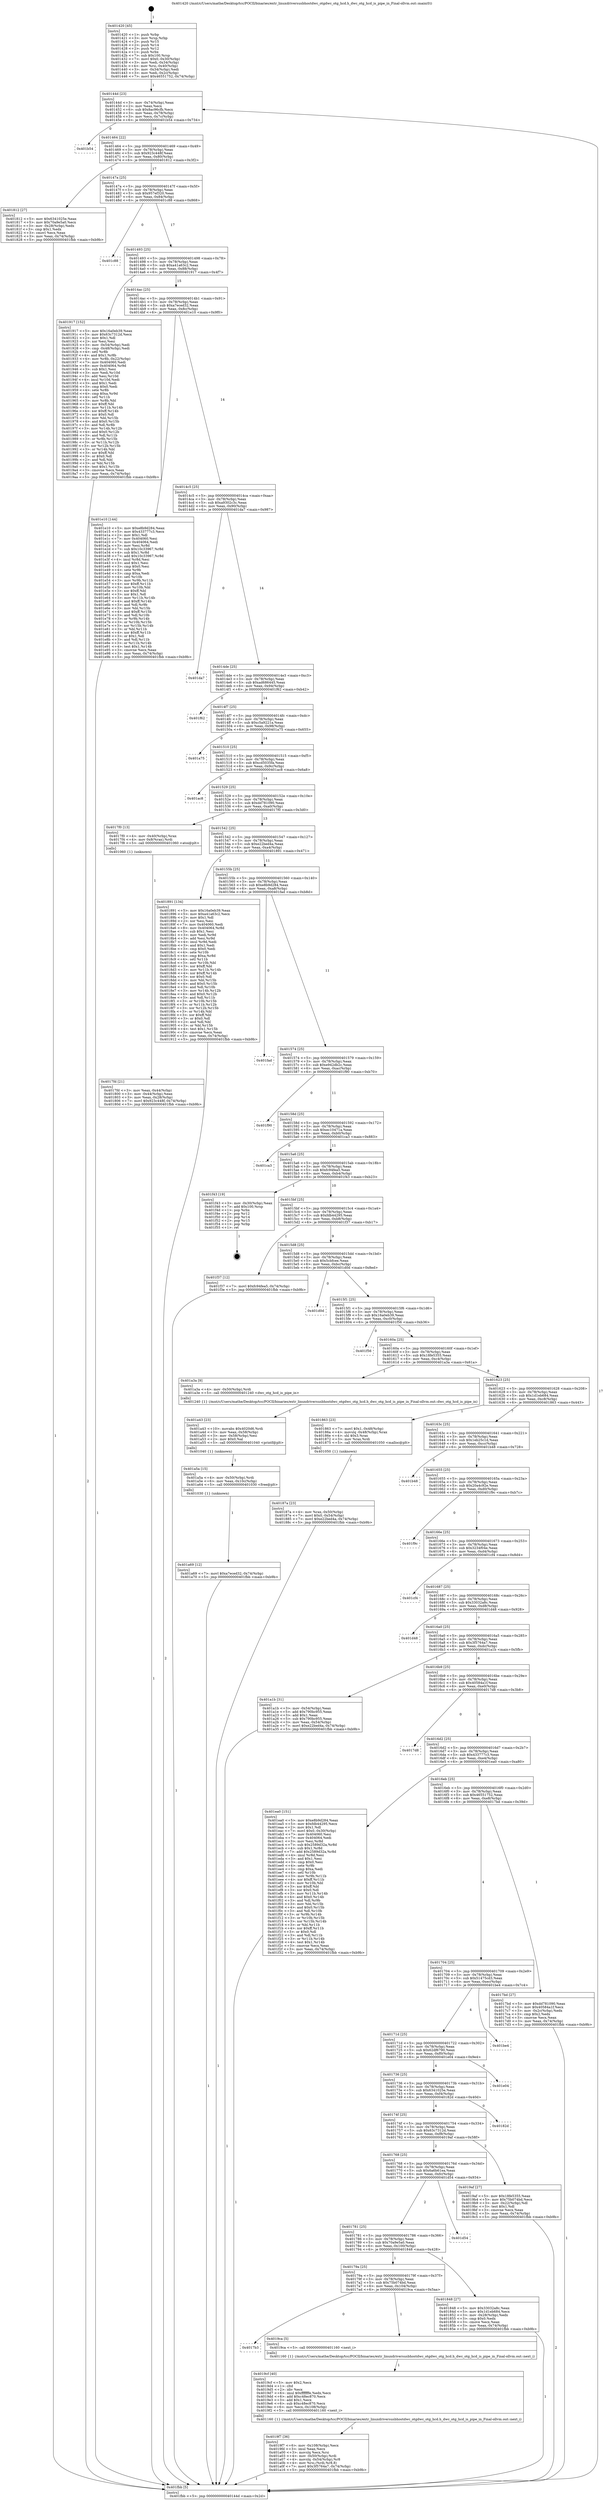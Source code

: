 digraph "0x401420" {
  label = "0x401420 (/mnt/c/Users/mathe/Desktop/tcc/POCII/binaries/extr_linuxdriversusbhostdwc_otgdwc_otg_hcd.h_dwc_otg_hcd_is_pipe_in_Final-ollvm.out::main(0))"
  labelloc = "t"
  node[shape=record]

  Entry [label="",width=0.3,height=0.3,shape=circle,fillcolor=black,style=filled]
  "0x40144d" [label="{
     0x40144d [23]\l
     | [instrs]\l
     &nbsp;&nbsp;0x40144d \<+3\>: mov -0x74(%rbp),%eax\l
     &nbsp;&nbsp;0x401450 \<+2\>: mov %eax,%ecx\l
     &nbsp;&nbsp;0x401452 \<+6\>: sub $0x8ac96cfb,%ecx\l
     &nbsp;&nbsp;0x401458 \<+3\>: mov %eax,-0x78(%rbp)\l
     &nbsp;&nbsp;0x40145b \<+3\>: mov %ecx,-0x7c(%rbp)\l
     &nbsp;&nbsp;0x40145e \<+6\>: je 0000000000401b54 \<main+0x734\>\l
  }"]
  "0x401b54" [label="{
     0x401b54\l
  }", style=dashed]
  "0x401464" [label="{
     0x401464 [22]\l
     | [instrs]\l
     &nbsp;&nbsp;0x401464 \<+5\>: jmp 0000000000401469 \<main+0x49\>\l
     &nbsp;&nbsp;0x401469 \<+3\>: mov -0x78(%rbp),%eax\l
     &nbsp;&nbsp;0x40146c \<+5\>: sub $0x923c448f,%eax\l
     &nbsp;&nbsp;0x401471 \<+3\>: mov %eax,-0x80(%rbp)\l
     &nbsp;&nbsp;0x401474 \<+6\>: je 0000000000401812 \<main+0x3f2\>\l
  }"]
  Exit [label="",width=0.3,height=0.3,shape=circle,fillcolor=black,style=filled,peripheries=2]
  "0x401812" [label="{
     0x401812 [27]\l
     | [instrs]\l
     &nbsp;&nbsp;0x401812 \<+5\>: mov $0x6341025e,%eax\l
     &nbsp;&nbsp;0x401817 \<+5\>: mov $0x70a9e5a0,%ecx\l
     &nbsp;&nbsp;0x40181c \<+3\>: mov -0x28(%rbp),%edx\l
     &nbsp;&nbsp;0x40181f \<+3\>: cmp $0x1,%edx\l
     &nbsp;&nbsp;0x401822 \<+3\>: cmovl %ecx,%eax\l
     &nbsp;&nbsp;0x401825 \<+3\>: mov %eax,-0x74(%rbp)\l
     &nbsp;&nbsp;0x401828 \<+5\>: jmp 0000000000401fbb \<main+0xb9b\>\l
  }"]
  "0x40147a" [label="{
     0x40147a [25]\l
     | [instrs]\l
     &nbsp;&nbsp;0x40147a \<+5\>: jmp 000000000040147f \<main+0x5f\>\l
     &nbsp;&nbsp;0x40147f \<+3\>: mov -0x78(%rbp),%eax\l
     &nbsp;&nbsp;0x401482 \<+5\>: sub $0x957ef320,%eax\l
     &nbsp;&nbsp;0x401487 \<+6\>: mov %eax,-0x84(%rbp)\l
     &nbsp;&nbsp;0x40148d \<+6\>: je 0000000000401c88 \<main+0x868\>\l
  }"]
  "0x401a69" [label="{
     0x401a69 [12]\l
     | [instrs]\l
     &nbsp;&nbsp;0x401a69 \<+7\>: movl $0xa7eced32,-0x74(%rbp)\l
     &nbsp;&nbsp;0x401a70 \<+5\>: jmp 0000000000401fbb \<main+0xb9b\>\l
  }"]
  "0x401c88" [label="{
     0x401c88\l
  }", style=dashed]
  "0x401493" [label="{
     0x401493 [25]\l
     | [instrs]\l
     &nbsp;&nbsp;0x401493 \<+5\>: jmp 0000000000401498 \<main+0x78\>\l
     &nbsp;&nbsp;0x401498 \<+3\>: mov -0x78(%rbp),%eax\l
     &nbsp;&nbsp;0x40149b \<+5\>: sub $0xa41a63c2,%eax\l
     &nbsp;&nbsp;0x4014a0 \<+6\>: mov %eax,-0x88(%rbp)\l
     &nbsp;&nbsp;0x4014a6 \<+6\>: je 0000000000401917 \<main+0x4f7\>\l
  }"]
  "0x401a5a" [label="{
     0x401a5a [15]\l
     | [instrs]\l
     &nbsp;&nbsp;0x401a5a \<+4\>: mov -0x50(%rbp),%rdi\l
     &nbsp;&nbsp;0x401a5e \<+6\>: mov %eax,-0x10c(%rbp)\l
     &nbsp;&nbsp;0x401a64 \<+5\>: call 0000000000401030 \<free@plt\>\l
     | [calls]\l
     &nbsp;&nbsp;0x401030 \{1\} (unknown)\l
  }"]
  "0x401917" [label="{
     0x401917 [152]\l
     | [instrs]\l
     &nbsp;&nbsp;0x401917 \<+5\>: mov $0x16a0eb39,%eax\l
     &nbsp;&nbsp;0x40191c \<+5\>: mov $0x63c7312d,%ecx\l
     &nbsp;&nbsp;0x401921 \<+2\>: mov $0x1,%dl\l
     &nbsp;&nbsp;0x401923 \<+2\>: xor %esi,%esi\l
     &nbsp;&nbsp;0x401925 \<+3\>: mov -0x54(%rbp),%edi\l
     &nbsp;&nbsp;0x401928 \<+3\>: cmp -0x48(%rbp),%edi\l
     &nbsp;&nbsp;0x40192b \<+4\>: setl %r8b\l
     &nbsp;&nbsp;0x40192f \<+4\>: and $0x1,%r8b\l
     &nbsp;&nbsp;0x401933 \<+4\>: mov %r8b,-0x22(%rbp)\l
     &nbsp;&nbsp;0x401937 \<+7\>: mov 0x404060,%edi\l
     &nbsp;&nbsp;0x40193e \<+8\>: mov 0x404064,%r9d\l
     &nbsp;&nbsp;0x401946 \<+3\>: sub $0x1,%esi\l
     &nbsp;&nbsp;0x401949 \<+3\>: mov %edi,%r10d\l
     &nbsp;&nbsp;0x40194c \<+3\>: add %esi,%r10d\l
     &nbsp;&nbsp;0x40194f \<+4\>: imul %r10d,%edi\l
     &nbsp;&nbsp;0x401953 \<+3\>: and $0x1,%edi\l
     &nbsp;&nbsp;0x401956 \<+3\>: cmp $0x0,%edi\l
     &nbsp;&nbsp;0x401959 \<+4\>: sete %r8b\l
     &nbsp;&nbsp;0x40195d \<+4\>: cmp $0xa,%r9d\l
     &nbsp;&nbsp;0x401961 \<+4\>: setl %r11b\l
     &nbsp;&nbsp;0x401965 \<+3\>: mov %r8b,%bl\l
     &nbsp;&nbsp;0x401968 \<+3\>: xor $0xff,%bl\l
     &nbsp;&nbsp;0x40196b \<+3\>: mov %r11b,%r14b\l
     &nbsp;&nbsp;0x40196e \<+4\>: xor $0xff,%r14b\l
     &nbsp;&nbsp;0x401972 \<+3\>: xor $0x0,%dl\l
     &nbsp;&nbsp;0x401975 \<+3\>: mov %bl,%r15b\l
     &nbsp;&nbsp;0x401978 \<+4\>: and $0x0,%r15b\l
     &nbsp;&nbsp;0x40197c \<+3\>: and %dl,%r8b\l
     &nbsp;&nbsp;0x40197f \<+3\>: mov %r14b,%r12b\l
     &nbsp;&nbsp;0x401982 \<+4\>: and $0x0,%r12b\l
     &nbsp;&nbsp;0x401986 \<+3\>: and %dl,%r11b\l
     &nbsp;&nbsp;0x401989 \<+3\>: or %r8b,%r15b\l
     &nbsp;&nbsp;0x40198c \<+3\>: or %r11b,%r12b\l
     &nbsp;&nbsp;0x40198f \<+3\>: xor %r12b,%r15b\l
     &nbsp;&nbsp;0x401992 \<+3\>: or %r14b,%bl\l
     &nbsp;&nbsp;0x401995 \<+3\>: xor $0xff,%bl\l
     &nbsp;&nbsp;0x401998 \<+3\>: or $0x0,%dl\l
     &nbsp;&nbsp;0x40199b \<+2\>: and %dl,%bl\l
     &nbsp;&nbsp;0x40199d \<+3\>: or %bl,%r15b\l
     &nbsp;&nbsp;0x4019a0 \<+4\>: test $0x1,%r15b\l
     &nbsp;&nbsp;0x4019a4 \<+3\>: cmovne %ecx,%eax\l
     &nbsp;&nbsp;0x4019a7 \<+3\>: mov %eax,-0x74(%rbp)\l
     &nbsp;&nbsp;0x4019aa \<+5\>: jmp 0000000000401fbb \<main+0xb9b\>\l
  }"]
  "0x4014ac" [label="{
     0x4014ac [25]\l
     | [instrs]\l
     &nbsp;&nbsp;0x4014ac \<+5\>: jmp 00000000004014b1 \<main+0x91\>\l
     &nbsp;&nbsp;0x4014b1 \<+3\>: mov -0x78(%rbp),%eax\l
     &nbsp;&nbsp;0x4014b4 \<+5\>: sub $0xa7eced32,%eax\l
     &nbsp;&nbsp;0x4014b9 \<+6\>: mov %eax,-0x8c(%rbp)\l
     &nbsp;&nbsp;0x4014bf \<+6\>: je 0000000000401e10 \<main+0x9f0\>\l
  }"]
  "0x401a43" [label="{
     0x401a43 [23]\l
     | [instrs]\l
     &nbsp;&nbsp;0x401a43 \<+10\>: movabs $0x4020d6,%rdi\l
     &nbsp;&nbsp;0x401a4d \<+3\>: mov %eax,-0x58(%rbp)\l
     &nbsp;&nbsp;0x401a50 \<+3\>: mov -0x58(%rbp),%esi\l
     &nbsp;&nbsp;0x401a53 \<+2\>: mov $0x0,%al\l
     &nbsp;&nbsp;0x401a55 \<+5\>: call 0000000000401040 \<printf@plt\>\l
     | [calls]\l
     &nbsp;&nbsp;0x401040 \{1\} (unknown)\l
  }"]
  "0x401e10" [label="{
     0x401e10 [144]\l
     | [instrs]\l
     &nbsp;&nbsp;0x401e10 \<+5\>: mov $0xe8b9d284,%eax\l
     &nbsp;&nbsp;0x401e15 \<+5\>: mov $0x433777c3,%ecx\l
     &nbsp;&nbsp;0x401e1a \<+2\>: mov $0x1,%dl\l
     &nbsp;&nbsp;0x401e1c \<+7\>: mov 0x404060,%esi\l
     &nbsp;&nbsp;0x401e23 \<+7\>: mov 0x404064,%edi\l
     &nbsp;&nbsp;0x401e2a \<+3\>: mov %esi,%r8d\l
     &nbsp;&nbsp;0x401e2d \<+7\>: sub $0x10c33967,%r8d\l
     &nbsp;&nbsp;0x401e34 \<+4\>: sub $0x1,%r8d\l
     &nbsp;&nbsp;0x401e38 \<+7\>: add $0x10c33967,%r8d\l
     &nbsp;&nbsp;0x401e3f \<+4\>: imul %r8d,%esi\l
     &nbsp;&nbsp;0x401e43 \<+3\>: and $0x1,%esi\l
     &nbsp;&nbsp;0x401e46 \<+3\>: cmp $0x0,%esi\l
     &nbsp;&nbsp;0x401e49 \<+4\>: sete %r9b\l
     &nbsp;&nbsp;0x401e4d \<+3\>: cmp $0xa,%edi\l
     &nbsp;&nbsp;0x401e50 \<+4\>: setl %r10b\l
     &nbsp;&nbsp;0x401e54 \<+3\>: mov %r9b,%r11b\l
     &nbsp;&nbsp;0x401e57 \<+4\>: xor $0xff,%r11b\l
     &nbsp;&nbsp;0x401e5b \<+3\>: mov %r10b,%bl\l
     &nbsp;&nbsp;0x401e5e \<+3\>: xor $0xff,%bl\l
     &nbsp;&nbsp;0x401e61 \<+3\>: xor $0x1,%dl\l
     &nbsp;&nbsp;0x401e64 \<+3\>: mov %r11b,%r14b\l
     &nbsp;&nbsp;0x401e67 \<+4\>: and $0xff,%r14b\l
     &nbsp;&nbsp;0x401e6b \<+3\>: and %dl,%r9b\l
     &nbsp;&nbsp;0x401e6e \<+3\>: mov %bl,%r15b\l
     &nbsp;&nbsp;0x401e71 \<+4\>: and $0xff,%r15b\l
     &nbsp;&nbsp;0x401e75 \<+3\>: and %dl,%r10b\l
     &nbsp;&nbsp;0x401e78 \<+3\>: or %r9b,%r14b\l
     &nbsp;&nbsp;0x401e7b \<+3\>: or %r10b,%r15b\l
     &nbsp;&nbsp;0x401e7e \<+3\>: xor %r15b,%r14b\l
     &nbsp;&nbsp;0x401e81 \<+3\>: or %bl,%r11b\l
     &nbsp;&nbsp;0x401e84 \<+4\>: xor $0xff,%r11b\l
     &nbsp;&nbsp;0x401e88 \<+3\>: or $0x1,%dl\l
     &nbsp;&nbsp;0x401e8b \<+3\>: and %dl,%r11b\l
     &nbsp;&nbsp;0x401e8e \<+3\>: or %r11b,%r14b\l
     &nbsp;&nbsp;0x401e91 \<+4\>: test $0x1,%r14b\l
     &nbsp;&nbsp;0x401e95 \<+3\>: cmovne %ecx,%eax\l
     &nbsp;&nbsp;0x401e98 \<+3\>: mov %eax,-0x74(%rbp)\l
     &nbsp;&nbsp;0x401e9b \<+5\>: jmp 0000000000401fbb \<main+0xb9b\>\l
  }"]
  "0x4014c5" [label="{
     0x4014c5 [25]\l
     | [instrs]\l
     &nbsp;&nbsp;0x4014c5 \<+5\>: jmp 00000000004014ca \<main+0xaa\>\l
     &nbsp;&nbsp;0x4014ca \<+3\>: mov -0x78(%rbp),%eax\l
     &nbsp;&nbsp;0x4014cd \<+5\>: sub $0xa9302c3c,%eax\l
     &nbsp;&nbsp;0x4014d2 \<+6\>: mov %eax,-0x90(%rbp)\l
     &nbsp;&nbsp;0x4014d8 \<+6\>: je 0000000000401da7 \<main+0x987\>\l
  }"]
  "0x4019f7" [label="{
     0x4019f7 [36]\l
     | [instrs]\l
     &nbsp;&nbsp;0x4019f7 \<+6\>: mov -0x108(%rbp),%ecx\l
     &nbsp;&nbsp;0x4019fd \<+3\>: imul %eax,%ecx\l
     &nbsp;&nbsp;0x401a00 \<+3\>: movslq %ecx,%rsi\l
     &nbsp;&nbsp;0x401a03 \<+4\>: mov -0x50(%rbp),%rdi\l
     &nbsp;&nbsp;0x401a07 \<+4\>: movslq -0x54(%rbp),%r8\l
     &nbsp;&nbsp;0x401a0b \<+4\>: mov %rsi,(%rdi,%r8,8)\l
     &nbsp;&nbsp;0x401a0f \<+7\>: movl $0x3f5764a7,-0x74(%rbp)\l
     &nbsp;&nbsp;0x401a16 \<+5\>: jmp 0000000000401fbb \<main+0xb9b\>\l
  }"]
  "0x401da7" [label="{
     0x401da7\l
  }", style=dashed]
  "0x4014de" [label="{
     0x4014de [25]\l
     | [instrs]\l
     &nbsp;&nbsp;0x4014de \<+5\>: jmp 00000000004014e3 \<main+0xc3\>\l
     &nbsp;&nbsp;0x4014e3 \<+3\>: mov -0x78(%rbp),%eax\l
     &nbsp;&nbsp;0x4014e6 \<+5\>: sub $0xad686445,%eax\l
     &nbsp;&nbsp;0x4014eb \<+6\>: mov %eax,-0x94(%rbp)\l
     &nbsp;&nbsp;0x4014f1 \<+6\>: je 0000000000401f62 \<main+0xb42\>\l
  }"]
  "0x4019cf" [label="{
     0x4019cf [40]\l
     | [instrs]\l
     &nbsp;&nbsp;0x4019cf \<+5\>: mov $0x2,%ecx\l
     &nbsp;&nbsp;0x4019d4 \<+1\>: cltd\l
     &nbsp;&nbsp;0x4019d5 \<+2\>: idiv %ecx\l
     &nbsp;&nbsp;0x4019d7 \<+6\>: imul $0xfffffffe,%edx,%ecx\l
     &nbsp;&nbsp;0x4019dd \<+6\>: add $0xc48ec870,%ecx\l
     &nbsp;&nbsp;0x4019e3 \<+3\>: add $0x1,%ecx\l
     &nbsp;&nbsp;0x4019e6 \<+6\>: sub $0xc48ec870,%ecx\l
     &nbsp;&nbsp;0x4019ec \<+6\>: mov %ecx,-0x108(%rbp)\l
     &nbsp;&nbsp;0x4019f2 \<+5\>: call 0000000000401160 \<next_i\>\l
     | [calls]\l
     &nbsp;&nbsp;0x401160 \{1\} (/mnt/c/Users/mathe/Desktop/tcc/POCII/binaries/extr_linuxdriversusbhostdwc_otgdwc_otg_hcd.h_dwc_otg_hcd_is_pipe_in_Final-ollvm.out::next_i)\l
  }"]
  "0x401f62" [label="{
     0x401f62\l
  }", style=dashed]
  "0x4014f7" [label="{
     0x4014f7 [25]\l
     | [instrs]\l
     &nbsp;&nbsp;0x4014f7 \<+5\>: jmp 00000000004014fc \<main+0xdc\>\l
     &nbsp;&nbsp;0x4014fc \<+3\>: mov -0x78(%rbp),%eax\l
     &nbsp;&nbsp;0x4014ff \<+5\>: sub $0xc5a9221a,%eax\l
     &nbsp;&nbsp;0x401504 \<+6\>: mov %eax,-0x98(%rbp)\l
     &nbsp;&nbsp;0x40150a \<+6\>: je 0000000000401a75 \<main+0x655\>\l
  }"]
  "0x4017b3" [label="{
     0x4017b3\l
  }", style=dashed]
  "0x401a75" [label="{
     0x401a75\l
  }", style=dashed]
  "0x401510" [label="{
     0x401510 [25]\l
     | [instrs]\l
     &nbsp;&nbsp;0x401510 \<+5\>: jmp 0000000000401515 \<main+0xf5\>\l
     &nbsp;&nbsp;0x401515 \<+3\>: mov -0x78(%rbp),%eax\l
     &nbsp;&nbsp;0x401518 \<+5\>: sub $0xcd5035fa,%eax\l
     &nbsp;&nbsp;0x40151d \<+6\>: mov %eax,-0x9c(%rbp)\l
     &nbsp;&nbsp;0x401523 \<+6\>: je 0000000000401ac8 \<main+0x6a8\>\l
  }"]
  "0x4019ca" [label="{
     0x4019ca [5]\l
     | [instrs]\l
     &nbsp;&nbsp;0x4019ca \<+5\>: call 0000000000401160 \<next_i\>\l
     | [calls]\l
     &nbsp;&nbsp;0x401160 \{1\} (/mnt/c/Users/mathe/Desktop/tcc/POCII/binaries/extr_linuxdriversusbhostdwc_otgdwc_otg_hcd.h_dwc_otg_hcd_is_pipe_in_Final-ollvm.out::next_i)\l
  }"]
  "0x401ac8" [label="{
     0x401ac8\l
  }", style=dashed]
  "0x401529" [label="{
     0x401529 [25]\l
     | [instrs]\l
     &nbsp;&nbsp;0x401529 \<+5\>: jmp 000000000040152e \<main+0x10e\>\l
     &nbsp;&nbsp;0x40152e \<+3\>: mov -0x78(%rbp),%eax\l
     &nbsp;&nbsp;0x401531 \<+5\>: sub $0xdd781090,%eax\l
     &nbsp;&nbsp;0x401536 \<+6\>: mov %eax,-0xa0(%rbp)\l
     &nbsp;&nbsp;0x40153c \<+6\>: je 00000000004017f0 \<main+0x3d0\>\l
  }"]
  "0x40187a" [label="{
     0x40187a [23]\l
     | [instrs]\l
     &nbsp;&nbsp;0x40187a \<+4\>: mov %rax,-0x50(%rbp)\l
     &nbsp;&nbsp;0x40187e \<+7\>: movl $0x0,-0x54(%rbp)\l
     &nbsp;&nbsp;0x401885 \<+7\>: movl $0xe22bed4a,-0x74(%rbp)\l
     &nbsp;&nbsp;0x40188c \<+5\>: jmp 0000000000401fbb \<main+0xb9b\>\l
  }"]
  "0x4017f0" [label="{
     0x4017f0 [13]\l
     | [instrs]\l
     &nbsp;&nbsp;0x4017f0 \<+4\>: mov -0x40(%rbp),%rax\l
     &nbsp;&nbsp;0x4017f4 \<+4\>: mov 0x8(%rax),%rdi\l
     &nbsp;&nbsp;0x4017f8 \<+5\>: call 0000000000401060 \<atoi@plt\>\l
     | [calls]\l
     &nbsp;&nbsp;0x401060 \{1\} (unknown)\l
  }"]
  "0x401542" [label="{
     0x401542 [25]\l
     | [instrs]\l
     &nbsp;&nbsp;0x401542 \<+5\>: jmp 0000000000401547 \<main+0x127\>\l
     &nbsp;&nbsp;0x401547 \<+3\>: mov -0x78(%rbp),%eax\l
     &nbsp;&nbsp;0x40154a \<+5\>: sub $0xe22bed4a,%eax\l
     &nbsp;&nbsp;0x40154f \<+6\>: mov %eax,-0xa4(%rbp)\l
     &nbsp;&nbsp;0x401555 \<+6\>: je 0000000000401891 \<main+0x471\>\l
  }"]
  "0x40179a" [label="{
     0x40179a [25]\l
     | [instrs]\l
     &nbsp;&nbsp;0x40179a \<+5\>: jmp 000000000040179f \<main+0x37f\>\l
     &nbsp;&nbsp;0x40179f \<+3\>: mov -0x78(%rbp),%eax\l
     &nbsp;&nbsp;0x4017a2 \<+5\>: sub $0x75b074bd,%eax\l
     &nbsp;&nbsp;0x4017a7 \<+6\>: mov %eax,-0x104(%rbp)\l
     &nbsp;&nbsp;0x4017ad \<+6\>: je 00000000004019ca \<main+0x5aa\>\l
  }"]
  "0x401891" [label="{
     0x401891 [134]\l
     | [instrs]\l
     &nbsp;&nbsp;0x401891 \<+5\>: mov $0x16a0eb39,%eax\l
     &nbsp;&nbsp;0x401896 \<+5\>: mov $0xa41a63c2,%ecx\l
     &nbsp;&nbsp;0x40189b \<+2\>: mov $0x1,%dl\l
     &nbsp;&nbsp;0x40189d \<+2\>: xor %esi,%esi\l
     &nbsp;&nbsp;0x40189f \<+7\>: mov 0x404060,%edi\l
     &nbsp;&nbsp;0x4018a6 \<+8\>: mov 0x404064,%r8d\l
     &nbsp;&nbsp;0x4018ae \<+3\>: sub $0x1,%esi\l
     &nbsp;&nbsp;0x4018b1 \<+3\>: mov %edi,%r9d\l
     &nbsp;&nbsp;0x4018b4 \<+3\>: add %esi,%r9d\l
     &nbsp;&nbsp;0x4018b7 \<+4\>: imul %r9d,%edi\l
     &nbsp;&nbsp;0x4018bb \<+3\>: and $0x1,%edi\l
     &nbsp;&nbsp;0x4018be \<+3\>: cmp $0x0,%edi\l
     &nbsp;&nbsp;0x4018c1 \<+4\>: sete %r10b\l
     &nbsp;&nbsp;0x4018c5 \<+4\>: cmp $0xa,%r8d\l
     &nbsp;&nbsp;0x4018c9 \<+4\>: setl %r11b\l
     &nbsp;&nbsp;0x4018cd \<+3\>: mov %r10b,%bl\l
     &nbsp;&nbsp;0x4018d0 \<+3\>: xor $0xff,%bl\l
     &nbsp;&nbsp;0x4018d3 \<+3\>: mov %r11b,%r14b\l
     &nbsp;&nbsp;0x4018d6 \<+4\>: xor $0xff,%r14b\l
     &nbsp;&nbsp;0x4018da \<+3\>: xor $0x0,%dl\l
     &nbsp;&nbsp;0x4018dd \<+3\>: mov %bl,%r15b\l
     &nbsp;&nbsp;0x4018e0 \<+4\>: and $0x0,%r15b\l
     &nbsp;&nbsp;0x4018e4 \<+3\>: and %dl,%r10b\l
     &nbsp;&nbsp;0x4018e7 \<+3\>: mov %r14b,%r12b\l
     &nbsp;&nbsp;0x4018ea \<+4\>: and $0x0,%r12b\l
     &nbsp;&nbsp;0x4018ee \<+3\>: and %dl,%r11b\l
     &nbsp;&nbsp;0x4018f1 \<+3\>: or %r10b,%r15b\l
     &nbsp;&nbsp;0x4018f4 \<+3\>: or %r11b,%r12b\l
     &nbsp;&nbsp;0x4018f7 \<+3\>: xor %r12b,%r15b\l
     &nbsp;&nbsp;0x4018fa \<+3\>: or %r14b,%bl\l
     &nbsp;&nbsp;0x4018fd \<+3\>: xor $0xff,%bl\l
     &nbsp;&nbsp;0x401900 \<+3\>: or $0x0,%dl\l
     &nbsp;&nbsp;0x401903 \<+2\>: and %dl,%bl\l
     &nbsp;&nbsp;0x401905 \<+3\>: or %bl,%r15b\l
     &nbsp;&nbsp;0x401908 \<+4\>: test $0x1,%r15b\l
     &nbsp;&nbsp;0x40190c \<+3\>: cmovne %ecx,%eax\l
     &nbsp;&nbsp;0x40190f \<+3\>: mov %eax,-0x74(%rbp)\l
     &nbsp;&nbsp;0x401912 \<+5\>: jmp 0000000000401fbb \<main+0xb9b\>\l
  }"]
  "0x40155b" [label="{
     0x40155b [25]\l
     | [instrs]\l
     &nbsp;&nbsp;0x40155b \<+5\>: jmp 0000000000401560 \<main+0x140\>\l
     &nbsp;&nbsp;0x401560 \<+3\>: mov -0x78(%rbp),%eax\l
     &nbsp;&nbsp;0x401563 \<+5\>: sub $0xe8b9d284,%eax\l
     &nbsp;&nbsp;0x401568 \<+6\>: mov %eax,-0xa8(%rbp)\l
     &nbsp;&nbsp;0x40156e \<+6\>: je 0000000000401fad \<main+0xb8d\>\l
  }"]
  "0x401848" [label="{
     0x401848 [27]\l
     | [instrs]\l
     &nbsp;&nbsp;0x401848 \<+5\>: mov $0x33032a8c,%eax\l
     &nbsp;&nbsp;0x40184d \<+5\>: mov $0x1d1eb684,%ecx\l
     &nbsp;&nbsp;0x401852 \<+3\>: mov -0x28(%rbp),%edx\l
     &nbsp;&nbsp;0x401855 \<+3\>: cmp $0x0,%edx\l
     &nbsp;&nbsp;0x401858 \<+3\>: cmove %ecx,%eax\l
     &nbsp;&nbsp;0x40185b \<+3\>: mov %eax,-0x74(%rbp)\l
     &nbsp;&nbsp;0x40185e \<+5\>: jmp 0000000000401fbb \<main+0xb9b\>\l
  }"]
  "0x401fad" [label="{
     0x401fad\l
  }", style=dashed]
  "0x401574" [label="{
     0x401574 [25]\l
     | [instrs]\l
     &nbsp;&nbsp;0x401574 \<+5\>: jmp 0000000000401579 \<main+0x159\>\l
     &nbsp;&nbsp;0x401579 \<+3\>: mov -0x78(%rbp),%eax\l
     &nbsp;&nbsp;0x40157c \<+5\>: sub $0xe942db2c,%eax\l
     &nbsp;&nbsp;0x401581 \<+6\>: mov %eax,-0xac(%rbp)\l
     &nbsp;&nbsp;0x401587 \<+6\>: je 0000000000401f90 \<main+0xb70\>\l
  }"]
  "0x401781" [label="{
     0x401781 [25]\l
     | [instrs]\l
     &nbsp;&nbsp;0x401781 \<+5\>: jmp 0000000000401786 \<main+0x366\>\l
     &nbsp;&nbsp;0x401786 \<+3\>: mov -0x78(%rbp),%eax\l
     &nbsp;&nbsp;0x401789 \<+5\>: sub $0x70a9e5a0,%eax\l
     &nbsp;&nbsp;0x40178e \<+6\>: mov %eax,-0x100(%rbp)\l
     &nbsp;&nbsp;0x401794 \<+6\>: je 0000000000401848 \<main+0x428\>\l
  }"]
  "0x401f90" [label="{
     0x401f90\l
  }", style=dashed]
  "0x40158d" [label="{
     0x40158d [25]\l
     | [instrs]\l
     &nbsp;&nbsp;0x40158d \<+5\>: jmp 0000000000401592 \<main+0x172\>\l
     &nbsp;&nbsp;0x401592 \<+3\>: mov -0x78(%rbp),%eax\l
     &nbsp;&nbsp;0x401595 \<+5\>: sub $0xec10471a,%eax\l
     &nbsp;&nbsp;0x40159a \<+6\>: mov %eax,-0xb0(%rbp)\l
     &nbsp;&nbsp;0x4015a0 \<+6\>: je 0000000000401ca3 \<main+0x883\>\l
  }"]
  "0x401d54" [label="{
     0x401d54\l
  }", style=dashed]
  "0x401ca3" [label="{
     0x401ca3\l
  }", style=dashed]
  "0x4015a6" [label="{
     0x4015a6 [25]\l
     | [instrs]\l
     &nbsp;&nbsp;0x4015a6 \<+5\>: jmp 00000000004015ab \<main+0x18b\>\l
     &nbsp;&nbsp;0x4015ab \<+3\>: mov -0x78(%rbp),%eax\l
     &nbsp;&nbsp;0x4015ae \<+5\>: sub $0xfc94fea5,%eax\l
     &nbsp;&nbsp;0x4015b3 \<+6\>: mov %eax,-0xb4(%rbp)\l
     &nbsp;&nbsp;0x4015b9 \<+6\>: je 0000000000401f43 \<main+0xb23\>\l
  }"]
  "0x401768" [label="{
     0x401768 [25]\l
     | [instrs]\l
     &nbsp;&nbsp;0x401768 \<+5\>: jmp 000000000040176d \<main+0x34d\>\l
     &nbsp;&nbsp;0x40176d \<+3\>: mov -0x78(%rbp),%eax\l
     &nbsp;&nbsp;0x401770 \<+5\>: sub $0x6a6b61ea,%eax\l
     &nbsp;&nbsp;0x401775 \<+6\>: mov %eax,-0xfc(%rbp)\l
     &nbsp;&nbsp;0x40177b \<+6\>: je 0000000000401d54 \<main+0x934\>\l
  }"]
  "0x401f43" [label="{
     0x401f43 [19]\l
     | [instrs]\l
     &nbsp;&nbsp;0x401f43 \<+3\>: mov -0x30(%rbp),%eax\l
     &nbsp;&nbsp;0x401f46 \<+7\>: add $0x100,%rsp\l
     &nbsp;&nbsp;0x401f4d \<+1\>: pop %rbx\l
     &nbsp;&nbsp;0x401f4e \<+2\>: pop %r12\l
     &nbsp;&nbsp;0x401f50 \<+2\>: pop %r14\l
     &nbsp;&nbsp;0x401f52 \<+2\>: pop %r15\l
     &nbsp;&nbsp;0x401f54 \<+1\>: pop %rbp\l
     &nbsp;&nbsp;0x401f55 \<+1\>: ret\l
  }"]
  "0x4015bf" [label="{
     0x4015bf [25]\l
     | [instrs]\l
     &nbsp;&nbsp;0x4015bf \<+5\>: jmp 00000000004015c4 \<main+0x1a4\>\l
     &nbsp;&nbsp;0x4015c4 \<+3\>: mov -0x78(%rbp),%eax\l
     &nbsp;&nbsp;0x4015c7 \<+5\>: sub $0xfdb44295,%eax\l
     &nbsp;&nbsp;0x4015cc \<+6\>: mov %eax,-0xb8(%rbp)\l
     &nbsp;&nbsp;0x4015d2 \<+6\>: je 0000000000401f37 \<main+0xb17\>\l
  }"]
  "0x4019af" [label="{
     0x4019af [27]\l
     | [instrs]\l
     &nbsp;&nbsp;0x4019af \<+5\>: mov $0x18fe5355,%eax\l
     &nbsp;&nbsp;0x4019b4 \<+5\>: mov $0x75b074bd,%ecx\l
     &nbsp;&nbsp;0x4019b9 \<+3\>: mov -0x22(%rbp),%dl\l
     &nbsp;&nbsp;0x4019bc \<+3\>: test $0x1,%dl\l
     &nbsp;&nbsp;0x4019bf \<+3\>: cmovne %ecx,%eax\l
     &nbsp;&nbsp;0x4019c2 \<+3\>: mov %eax,-0x74(%rbp)\l
     &nbsp;&nbsp;0x4019c5 \<+5\>: jmp 0000000000401fbb \<main+0xb9b\>\l
  }"]
  "0x401f37" [label="{
     0x401f37 [12]\l
     | [instrs]\l
     &nbsp;&nbsp;0x401f37 \<+7\>: movl $0xfc94fea5,-0x74(%rbp)\l
     &nbsp;&nbsp;0x401f3e \<+5\>: jmp 0000000000401fbb \<main+0xb9b\>\l
  }"]
  "0x4015d8" [label="{
     0x4015d8 [25]\l
     | [instrs]\l
     &nbsp;&nbsp;0x4015d8 \<+5\>: jmp 00000000004015dd \<main+0x1bd\>\l
     &nbsp;&nbsp;0x4015dd \<+3\>: mov -0x78(%rbp),%eax\l
     &nbsp;&nbsp;0x4015e0 \<+5\>: sub $0x5cbfcee,%eax\l
     &nbsp;&nbsp;0x4015e5 \<+6\>: mov %eax,-0xbc(%rbp)\l
     &nbsp;&nbsp;0x4015eb \<+6\>: je 0000000000401d0d \<main+0x8ed\>\l
  }"]
  "0x40174f" [label="{
     0x40174f [25]\l
     | [instrs]\l
     &nbsp;&nbsp;0x40174f \<+5\>: jmp 0000000000401754 \<main+0x334\>\l
     &nbsp;&nbsp;0x401754 \<+3\>: mov -0x78(%rbp),%eax\l
     &nbsp;&nbsp;0x401757 \<+5\>: sub $0x63c7312d,%eax\l
     &nbsp;&nbsp;0x40175c \<+6\>: mov %eax,-0xf8(%rbp)\l
     &nbsp;&nbsp;0x401762 \<+6\>: je 00000000004019af \<main+0x58f\>\l
  }"]
  "0x401d0d" [label="{
     0x401d0d\l
  }", style=dashed]
  "0x4015f1" [label="{
     0x4015f1 [25]\l
     | [instrs]\l
     &nbsp;&nbsp;0x4015f1 \<+5\>: jmp 00000000004015f6 \<main+0x1d6\>\l
     &nbsp;&nbsp;0x4015f6 \<+3\>: mov -0x78(%rbp),%eax\l
     &nbsp;&nbsp;0x4015f9 \<+5\>: sub $0x16a0eb39,%eax\l
     &nbsp;&nbsp;0x4015fe \<+6\>: mov %eax,-0xc0(%rbp)\l
     &nbsp;&nbsp;0x401604 \<+6\>: je 0000000000401f56 \<main+0xb36\>\l
  }"]
  "0x40182d" [label="{
     0x40182d\l
  }", style=dashed]
  "0x401f56" [label="{
     0x401f56\l
  }", style=dashed]
  "0x40160a" [label="{
     0x40160a [25]\l
     | [instrs]\l
     &nbsp;&nbsp;0x40160a \<+5\>: jmp 000000000040160f \<main+0x1ef\>\l
     &nbsp;&nbsp;0x40160f \<+3\>: mov -0x78(%rbp),%eax\l
     &nbsp;&nbsp;0x401612 \<+5\>: sub $0x18fe5355,%eax\l
     &nbsp;&nbsp;0x401617 \<+6\>: mov %eax,-0xc4(%rbp)\l
     &nbsp;&nbsp;0x40161d \<+6\>: je 0000000000401a3a \<main+0x61a\>\l
  }"]
  "0x401736" [label="{
     0x401736 [25]\l
     | [instrs]\l
     &nbsp;&nbsp;0x401736 \<+5\>: jmp 000000000040173b \<main+0x31b\>\l
     &nbsp;&nbsp;0x40173b \<+3\>: mov -0x78(%rbp),%eax\l
     &nbsp;&nbsp;0x40173e \<+5\>: sub $0x6341025e,%eax\l
     &nbsp;&nbsp;0x401743 \<+6\>: mov %eax,-0xf4(%rbp)\l
     &nbsp;&nbsp;0x401749 \<+6\>: je 000000000040182d \<main+0x40d\>\l
  }"]
  "0x401a3a" [label="{
     0x401a3a [9]\l
     | [instrs]\l
     &nbsp;&nbsp;0x401a3a \<+4\>: mov -0x50(%rbp),%rdi\l
     &nbsp;&nbsp;0x401a3e \<+5\>: call 0000000000401240 \<dwc_otg_hcd_is_pipe_in\>\l
     | [calls]\l
     &nbsp;&nbsp;0x401240 \{1\} (/mnt/c/Users/mathe/Desktop/tcc/POCII/binaries/extr_linuxdriversusbhostdwc_otgdwc_otg_hcd.h_dwc_otg_hcd_is_pipe_in_Final-ollvm.out::dwc_otg_hcd_is_pipe_in)\l
  }"]
  "0x401623" [label="{
     0x401623 [25]\l
     | [instrs]\l
     &nbsp;&nbsp;0x401623 \<+5\>: jmp 0000000000401628 \<main+0x208\>\l
     &nbsp;&nbsp;0x401628 \<+3\>: mov -0x78(%rbp),%eax\l
     &nbsp;&nbsp;0x40162b \<+5\>: sub $0x1d1eb684,%eax\l
     &nbsp;&nbsp;0x401630 \<+6\>: mov %eax,-0xc8(%rbp)\l
     &nbsp;&nbsp;0x401636 \<+6\>: je 0000000000401863 \<main+0x443\>\l
  }"]
  "0x401e04" [label="{
     0x401e04\l
  }", style=dashed]
  "0x401863" [label="{
     0x401863 [23]\l
     | [instrs]\l
     &nbsp;&nbsp;0x401863 \<+7\>: movl $0x1,-0x48(%rbp)\l
     &nbsp;&nbsp;0x40186a \<+4\>: movslq -0x48(%rbp),%rax\l
     &nbsp;&nbsp;0x40186e \<+4\>: shl $0x3,%rax\l
     &nbsp;&nbsp;0x401872 \<+3\>: mov %rax,%rdi\l
     &nbsp;&nbsp;0x401875 \<+5\>: call 0000000000401050 \<malloc@plt\>\l
     | [calls]\l
     &nbsp;&nbsp;0x401050 \{1\} (unknown)\l
  }"]
  "0x40163c" [label="{
     0x40163c [25]\l
     | [instrs]\l
     &nbsp;&nbsp;0x40163c \<+5\>: jmp 0000000000401641 \<main+0x221\>\l
     &nbsp;&nbsp;0x401641 \<+3\>: mov -0x78(%rbp),%eax\l
     &nbsp;&nbsp;0x401644 \<+5\>: sub $0x1eb25c1d,%eax\l
     &nbsp;&nbsp;0x401649 \<+6\>: mov %eax,-0xcc(%rbp)\l
     &nbsp;&nbsp;0x40164f \<+6\>: je 0000000000401b48 \<main+0x728\>\l
  }"]
  "0x40171d" [label="{
     0x40171d [25]\l
     | [instrs]\l
     &nbsp;&nbsp;0x40171d \<+5\>: jmp 0000000000401722 \<main+0x302\>\l
     &nbsp;&nbsp;0x401722 \<+3\>: mov -0x78(%rbp),%eax\l
     &nbsp;&nbsp;0x401725 \<+5\>: sub $0x62df6790,%eax\l
     &nbsp;&nbsp;0x40172a \<+6\>: mov %eax,-0xf0(%rbp)\l
     &nbsp;&nbsp;0x401730 \<+6\>: je 0000000000401e04 \<main+0x9e4\>\l
  }"]
  "0x401b48" [label="{
     0x401b48\l
  }", style=dashed]
  "0x401655" [label="{
     0x401655 [25]\l
     | [instrs]\l
     &nbsp;&nbsp;0x401655 \<+5\>: jmp 000000000040165a \<main+0x23a\>\l
     &nbsp;&nbsp;0x40165a \<+3\>: mov -0x78(%rbp),%eax\l
     &nbsp;&nbsp;0x40165d \<+5\>: sub $0x20a4c92e,%eax\l
     &nbsp;&nbsp;0x401662 \<+6\>: mov %eax,-0xd0(%rbp)\l
     &nbsp;&nbsp;0x401668 \<+6\>: je 0000000000401f9c \<main+0xb7c\>\l
  }"]
  "0x401be4" [label="{
     0x401be4\l
  }", style=dashed]
  "0x401f9c" [label="{
     0x401f9c\l
  }", style=dashed]
  "0x40166e" [label="{
     0x40166e [25]\l
     | [instrs]\l
     &nbsp;&nbsp;0x40166e \<+5\>: jmp 0000000000401673 \<main+0x253\>\l
     &nbsp;&nbsp;0x401673 \<+3\>: mov -0x78(%rbp),%eax\l
     &nbsp;&nbsp;0x401676 \<+5\>: sub $0x3234f04e,%eax\l
     &nbsp;&nbsp;0x40167b \<+6\>: mov %eax,-0xd4(%rbp)\l
     &nbsp;&nbsp;0x401681 \<+6\>: je 0000000000401cf4 \<main+0x8d4\>\l
  }"]
  "0x4017fd" [label="{
     0x4017fd [21]\l
     | [instrs]\l
     &nbsp;&nbsp;0x4017fd \<+3\>: mov %eax,-0x44(%rbp)\l
     &nbsp;&nbsp;0x401800 \<+3\>: mov -0x44(%rbp),%eax\l
     &nbsp;&nbsp;0x401803 \<+3\>: mov %eax,-0x28(%rbp)\l
     &nbsp;&nbsp;0x401806 \<+7\>: movl $0x923c448f,-0x74(%rbp)\l
     &nbsp;&nbsp;0x40180d \<+5\>: jmp 0000000000401fbb \<main+0xb9b\>\l
  }"]
  "0x401cf4" [label="{
     0x401cf4\l
  }", style=dashed]
  "0x401687" [label="{
     0x401687 [25]\l
     | [instrs]\l
     &nbsp;&nbsp;0x401687 \<+5\>: jmp 000000000040168c \<main+0x26c\>\l
     &nbsp;&nbsp;0x40168c \<+3\>: mov -0x78(%rbp),%eax\l
     &nbsp;&nbsp;0x40168f \<+5\>: sub $0x33032a8c,%eax\l
     &nbsp;&nbsp;0x401694 \<+6\>: mov %eax,-0xd8(%rbp)\l
     &nbsp;&nbsp;0x40169a \<+6\>: je 0000000000401d48 \<main+0x928\>\l
  }"]
  "0x401420" [label="{
     0x401420 [45]\l
     | [instrs]\l
     &nbsp;&nbsp;0x401420 \<+1\>: push %rbp\l
     &nbsp;&nbsp;0x401421 \<+3\>: mov %rsp,%rbp\l
     &nbsp;&nbsp;0x401424 \<+2\>: push %r15\l
     &nbsp;&nbsp;0x401426 \<+2\>: push %r14\l
     &nbsp;&nbsp;0x401428 \<+2\>: push %r12\l
     &nbsp;&nbsp;0x40142a \<+1\>: push %rbx\l
     &nbsp;&nbsp;0x40142b \<+7\>: sub $0x100,%rsp\l
     &nbsp;&nbsp;0x401432 \<+7\>: movl $0x0,-0x30(%rbp)\l
     &nbsp;&nbsp;0x401439 \<+3\>: mov %edi,-0x34(%rbp)\l
     &nbsp;&nbsp;0x40143c \<+4\>: mov %rsi,-0x40(%rbp)\l
     &nbsp;&nbsp;0x401440 \<+3\>: mov -0x34(%rbp),%edi\l
     &nbsp;&nbsp;0x401443 \<+3\>: mov %edi,-0x2c(%rbp)\l
     &nbsp;&nbsp;0x401446 \<+7\>: movl $0x46551752,-0x74(%rbp)\l
  }"]
  "0x401d48" [label="{
     0x401d48\l
  }", style=dashed]
  "0x4016a0" [label="{
     0x4016a0 [25]\l
     | [instrs]\l
     &nbsp;&nbsp;0x4016a0 \<+5\>: jmp 00000000004016a5 \<main+0x285\>\l
     &nbsp;&nbsp;0x4016a5 \<+3\>: mov -0x78(%rbp),%eax\l
     &nbsp;&nbsp;0x4016a8 \<+5\>: sub $0x3f5764a7,%eax\l
     &nbsp;&nbsp;0x4016ad \<+6\>: mov %eax,-0xdc(%rbp)\l
     &nbsp;&nbsp;0x4016b3 \<+6\>: je 0000000000401a1b \<main+0x5fb\>\l
  }"]
  "0x401fbb" [label="{
     0x401fbb [5]\l
     | [instrs]\l
     &nbsp;&nbsp;0x401fbb \<+5\>: jmp 000000000040144d \<main+0x2d\>\l
  }"]
  "0x401a1b" [label="{
     0x401a1b [31]\l
     | [instrs]\l
     &nbsp;&nbsp;0x401a1b \<+3\>: mov -0x54(%rbp),%eax\l
     &nbsp;&nbsp;0x401a1e \<+5\>: add $0x790bc955,%eax\l
     &nbsp;&nbsp;0x401a23 \<+3\>: add $0x1,%eax\l
     &nbsp;&nbsp;0x401a26 \<+5\>: sub $0x790bc955,%eax\l
     &nbsp;&nbsp;0x401a2b \<+3\>: mov %eax,-0x54(%rbp)\l
     &nbsp;&nbsp;0x401a2e \<+7\>: movl $0xe22bed4a,-0x74(%rbp)\l
     &nbsp;&nbsp;0x401a35 \<+5\>: jmp 0000000000401fbb \<main+0xb9b\>\l
  }"]
  "0x4016b9" [label="{
     0x4016b9 [25]\l
     | [instrs]\l
     &nbsp;&nbsp;0x4016b9 \<+5\>: jmp 00000000004016be \<main+0x29e\>\l
     &nbsp;&nbsp;0x4016be \<+3\>: mov -0x78(%rbp),%eax\l
     &nbsp;&nbsp;0x4016c1 \<+5\>: sub $0x40584a1f,%eax\l
     &nbsp;&nbsp;0x4016c6 \<+6\>: mov %eax,-0xe0(%rbp)\l
     &nbsp;&nbsp;0x4016cc \<+6\>: je 00000000004017d8 \<main+0x3b8\>\l
  }"]
  "0x401704" [label="{
     0x401704 [25]\l
     | [instrs]\l
     &nbsp;&nbsp;0x401704 \<+5\>: jmp 0000000000401709 \<main+0x2e9\>\l
     &nbsp;&nbsp;0x401709 \<+3\>: mov -0x78(%rbp),%eax\l
     &nbsp;&nbsp;0x40170c \<+5\>: sub $0x51475cd3,%eax\l
     &nbsp;&nbsp;0x401711 \<+6\>: mov %eax,-0xec(%rbp)\l
     &nbsp;&nbsp;0x401717 \<+6\>: je 0000000000401be4 \<main+0x7c4\>\l
  }"]
  "0x4017d8" [label="{
     0x4017d8\l
  }", style=dashed]
  "0x4016d2" [label="{
     0x4016d2 [25]\l
     | [instrs]\l
     &nbsp;&nbsp;0x4016d2 \<+5\>: jmp 00000000004016d7 \<main+0x2b7\>\l
     &nbsp;&nbsp;0x4016d7 \<+3\>: mov -0x78(%rbp),%eax\l
     &nbsp;&nbsp;0x4016da \<+5\>: sub $0x433777c3,%eax\l
     &nbsp;&nbsp;0x4016df \<+6\>: mov %eax,-0xe4(%rbp)\l
     &nbsp;&nbsp;0x4016e5 \<+6\>: je 0000000000401ea0 \<main+0xa80\>\l
  }"]
  "0x4017bd" [label="{
     0x4017bd [27]\l
     | [instrs]\l
     &nbsp;&nbsp;0x4017bd \<+5\>: mov $0xdd781090,%eax\l
     &nbsp;&nbsp;0x4017c2 \<+5\>: mov $0x40584a1f,%ecx\l
     &nbsp;&nbsp;0x4017c7 \<+3\>: mov -0x2c(%rbp),%edx\l
     &nbsp;&nbsp;0x4017ca \<+3\>: cmp $0x2,%edx\l
     &nbsp;&nbsp;0x4017cd \<+3\>: cmovne %ecx,%eax\l
     &nbsp;&nbsp;0x4017d0 \<+3\>: mov %eax,-0x74(%rbp)\l
     &nbsp;&nbsp;0x4017d3 \<+5\>: jmp 0000000000401fbb \<main+0xb9b\>\l
  }"]
  "0x401ea0" [label="{
     0x401ea0 [151]\l
     | [instrs]\l
     &nbsp;&nbsp;0x401ea0 \<+5\>: mov $0xe8b9d284,%eax\l
     &nbsp;&nbsp;0x401ea5 \<+5\>: mov $0xfdb44295,%ecx\l
     &nbsp;&nbsp;0x401eaa \<+2\>: mov $0x1,%dl\l
     &nbsp;&nbsp;0x401eac \<+7\>: movl $0x0,-0x30(%rbp)\l
     &nbsp;&nbsp;0x401eb3 \<+7\>: mov 0x404060,%esi\l
     &nbsp;&nbsp;0x401eba \<+7\>: mov 0x404064,%edi\l
     &nbsp;&nbsp;0x401ec1 \<+3\>: mov %esi,%r8d\l
     &nbsp;&nbsp;0x401ec4 \<+7\>: sub $0x2589d32a,%r8d\l
     &nbsp;&nbsp;0x401ecb \<+4\>: sub $0x1,%r8d\l
     &nbsp;&nbsp;0x401ecf \<+7\>: add $0x2589d32a,%r8d\l
     &nbsp;&nbsp;0x401ed6 \<+4\>: imul %r8d,%esi\l
     &nbsp;&nbsp;0x401eda \<+3\>: and $0x1,%esi\l
     &nbsp;&nbsp;0x401edd \<+3\>: cmp $0x0,%esi\l
     &nbsp;&nbsp;0x401ee0 \<+4\>: sete %r9b\l
     &nbsp;&nbsp;0x401ee4 \<+3\>: cmp $0xa,%edi\l
     &nbsp;&nbsp;0x401ee7 \<+4\>: setl %r10b\l
     &nbsp;&nbsp;0x401eeb \<+3\>: mov %r9b,%r11b\l
     &nbsp;&nbsp;0x401eee \<+4\>: xor $0xff,%r11b\l
     &nbsp;&nbsp;0x401ef2 \<+3\>: mov %r10b,%bl\l
     &nbsp;&nbsp;0x401ef5 \<+3\>: xor $0xff,%bl\l
     &nbsp;&nbsp;0x401ef8 \<+3\>: xor $0x0,%dl\l
     &nbsp;&nbsp;0x401efb \<+3\>: mov %r11b,%r14b\l
     &nbsp;&nbsp;0x401efe \<+4\>: and $0x0,%r14b\l
     &nbsp;&nbsp;0x401f02 \<+3\>: and %dl,%r9b\l
     &nbsp;&nbsp;0x401f05 \<+3\>: mov %bl,%r15b\l
     &nbsp;&nbsp;0x401f08 \<+4\>: and $0x0,%r15b\l
     &nbsp;&nbsp;0x401f0c \<+3\>: and %dl,%r10b\l
     &nbsp;&nbsp;0x401f0f \<+3\>: or %r9b,%r14b\l
     &nbsp;&nbsp;0x401f12 \<+3\>: or %r10b,%r15b\l
     &nbsp;&nbsp;0x401f15 \<+3\>: xor %r15b,%r14b\l
     &nbsp;&nbsp;0x401f18 \<+3\>: or %bl,%r11b\l
     &nbsp;&nbsp;0x401f1b \<+4\>: xor $0xff,%r11b\l
     &nbsp;&nbsp;0x401f1f \<+3\>: or $0x0,%dl\l
     &nbsp;&nbsp;0x401f22 \<+3\>: and %dl,%r11b\l
     &nbsp;&nbsp;0x401f25 \<+3\>: or %r11b,%r14b\l
     &nbsp;&nbsp;0x401f28 \<+4\>: test $0x1,%r14b\l
     &nbsp;&nbsp;0x401f2c \<+3\>: cmovne %ecx,%eax\l
     &nbsp;&nbsp;0x401f2f \<+3\>: mov %eax,-0x74(%rbp)\l
     &nbsp;&nbsp;0x401f32 \<+5\>: jmp 0000000000401fbb \<main+0xb9b\>\l
  }"]
  "0x4016eb" [label="{
     0x4016eb [25]\l
     | [instrs]\l
     &nbsp;&nbsp;0x4016eb \<+5\>: jmp 00000000004016f0 \<main+0x2d0\>\l
     &nbsp;&nbsp;0x4016f0 \<+3\>: mov -0x78(%rbp),%eax\l
     &nbsp;&nbsp;0x4016f3 \<+5\>: sub $0x46551752,%eax\l
     &nbsp;&nbsp;0x4016f8 \<+6\>: mov %eax,-0xe8(%rbp)\l
     &nbsp;&nbsp;0x4016fe \<+6\>: je 00000000004017bd \<main+0x39d\>\l
  }"]
  Entry -> "0x401420" [label=" 1"]
  "0x40144d" -> "0x401b54" [label=" 0"]
  "0x40144d" -> "0x401464" [label=" 18"]
  "0x401f43" -> Exit [label=" 1"]
  "0x401464" -> "0x401812" [label=" 1"]
  "0x401464" -> "0x40147a" [label=" 17"]
  "0x401f37" -> "0x401fbb" [label=" 1"]
  "0x40147a" -> "0x401c88" [label=" 0"]
  "0x40147a" -> "0x401493" [label=" 17"]
  "0x401ea0" -> "0x401fbb" [label=" 1"]
  "0x401493" -> "0x401917" [label=" 2"]
  "0x401493" -> "0x4014ac" [label=" 15"]
  "0x401e10" -> "0x401fbb" [label=" 1"]
  "0x4014ac" -> "0x401e10" [label=" 1"]
  "0x4014ac" -> "0x4014c5" [label=" 14"]
  "0x401a69" -> "0x401fbb" [label=" 1"]
  "0x4014c5" -> "0x401da7" [label=" 0"]
  "0x4014c5" -> "0x4014de" [label=" 14"]
  "0x401a5a" -> "0x401a69" [label=" 1"]
  "0x4014de" -> "0x401f62" [label=" 0"]
  "0x4014de" -> "0x4014f7" [label=" 14"]
  "0x401a43" -> "0x401a5a" [label=" 1"]
  "0x4014f7" -> "0x401a75" [label=" 0"]
  "0x4014f7" -> "0x401510" [label=" 14"]
  "0x401a3a" -> "0x401a43" [label=" 1"]
  "0x401510" -> "0x401ac8" [label=" 0"]
  "0x401510" -> "0x401529" [label=" 14"]
  "0x401a1b" -> "0x401fbb" [label=" 1"]
  "0x401529" -> "0x4017f0" [label=" 1"]
  "0x401529" -> "0x401542" [label=" 13"]
  "0x4019cf" -> "0x4019f7" [label=" 1"]
  "0x401542" -> "0x401891" [label=" 2"]
  "0x401542" -> "0x40155b" [label=" 11"]
  "0x4019ca" -> "0x4019cf" [label=" 1"]
  "0x40155b" -> "0x401fad" [label=" 0"]
  "0x40155b" -> "0x401574" [label=" 11"]
  "0x40179a" -> "0x4017b3" [label=" 0"]
  "0x401574" -> "0x401f90" [label=" 0"]
  "0x401574" -> "0x40158d" [label=" 11"]
  "0x4019f7" -> "0x401fbb" [label=" 1"]
  "0x40158d" -> "0x401ca3" [label=" 0"]
  "0x40158d" -> "0x4015a6" [label=" 11"]
  "0x4019af" -> "0x401fbb" [label=" 2"]
  "0x4015a6" -> "0x401f43" [label=" 1"]
  "0x4015a6" -> "0x4015bf" [label=" 10"]
  "0x401891" -> "0x401fbb" [label=" 2"]
  "0x4015bf" -> "0x401f37" [label=" 1"]
  "0x4015bf" -> "0x4015d8" [label=" 9"]
  "0x40187a" -> "0x401fbb" [label=" 1"]
  "0x4015d8" -> "0x401d0d" [label=" 0"]
  "0x4015d8" -> "0x4015f1" [label=" 9"]
  "0x401848" -> "0x401fbb" [label=" 1"]
  "0x4015f1" -> "0x401f56" [label=" 0"]
  "0x4015f1" -> "0x40160a" [label=" 9"]
  "0x401781" -> "0x40179a" [label=" 1"]
  "0x40160a" -> "0x401a3a" [label=" 1"]
  "0x40160a" -> "0x401623" [label=" 8"]
  "0x40179a" -> "0x4019ca" [label=" 1"]
  "0x401623" -> "0x401863" [label=" 1"]
  "0x401623" -> "0x40163c" [label=" 7"]
  "0x401768" -> "0x401781" [label=" 2"]
  "0x40163c" -> "0x401b48" [label=" 0"]
  "0x40163c" -> "0x401655" [label=" 7"]
  "0x401917" -> "0x401fbb" [label=" 2"]
  "0x401655" -> "0x401f9c" [label=" 0"]
  "0x401655" -> "0x40166e" [label=" 7"]
  "0x40174f" -> "0x401768" [label=" 2"]
  "0x40166e" -> "0x401cf4" [label=" 0"]
  "0x40166e" -> "0x401687" [label=" 7"]
  "0x401863" -> "0x40187a" [label=" 1"]
  "0x401687" -> "0x401d48" [label=" 0"]
  "0x401687" -> "0x4016a0" [label=" 7"]
  "0x401736" -> "0x40174f" [label=" 4"]
  "0x4016a0" -> "0x401a1b" [label=" 1"]
  "0x4016a0" -> "0x4016b9" [label=" 6"]
  "0x401736" -> "0x40182d" [label=" 0"]
  "0x4016b9" -> "0x4017d8" [label=" 0"]
  "0x4016b9" -> "0x4016d2" [label=" 6"]
  "0x401781" -> "0x401848" [label=" 1"]
  "0x4016d2" -> "0x401ea0" [label=" 1"]
  "0x4016d2" -> "0x4016eb" [label=" 5"]
  "0x40171d" -> "0x401736" [label=" 4"]
  "0x4016eb" -> "0x4017bd" [label=" 1"]
  "0x4016eb" -> "0x401704" [label=" 4"]
  "0x4017bd" -> "0x401fbb" [label=" 1"]
  "0x401420" -> "0x40144d" [label=" 1"]
  "0x401fbb" -> "0x40144d" [label=" 17"]
  "0x4017f0" -> "0x4017fd" [label=" 1"]
  "0x4017fd" -> "0x401fbb" [label=" 1"]
  "0x401812" -> "0x401fbb" [label=" 1"]
  "0x40174f" -> "0x4019af" [label=" 2"]
  "0x401704" -> "0x401be4" [label=" 0"]
  "0x401704" -> "0x40171d" [label=" 4"]
  "0x401768" -> "0x401d54" [label=" 0"]
  "0x40171d" -> "0x401e04" [label=" 0"]
}

